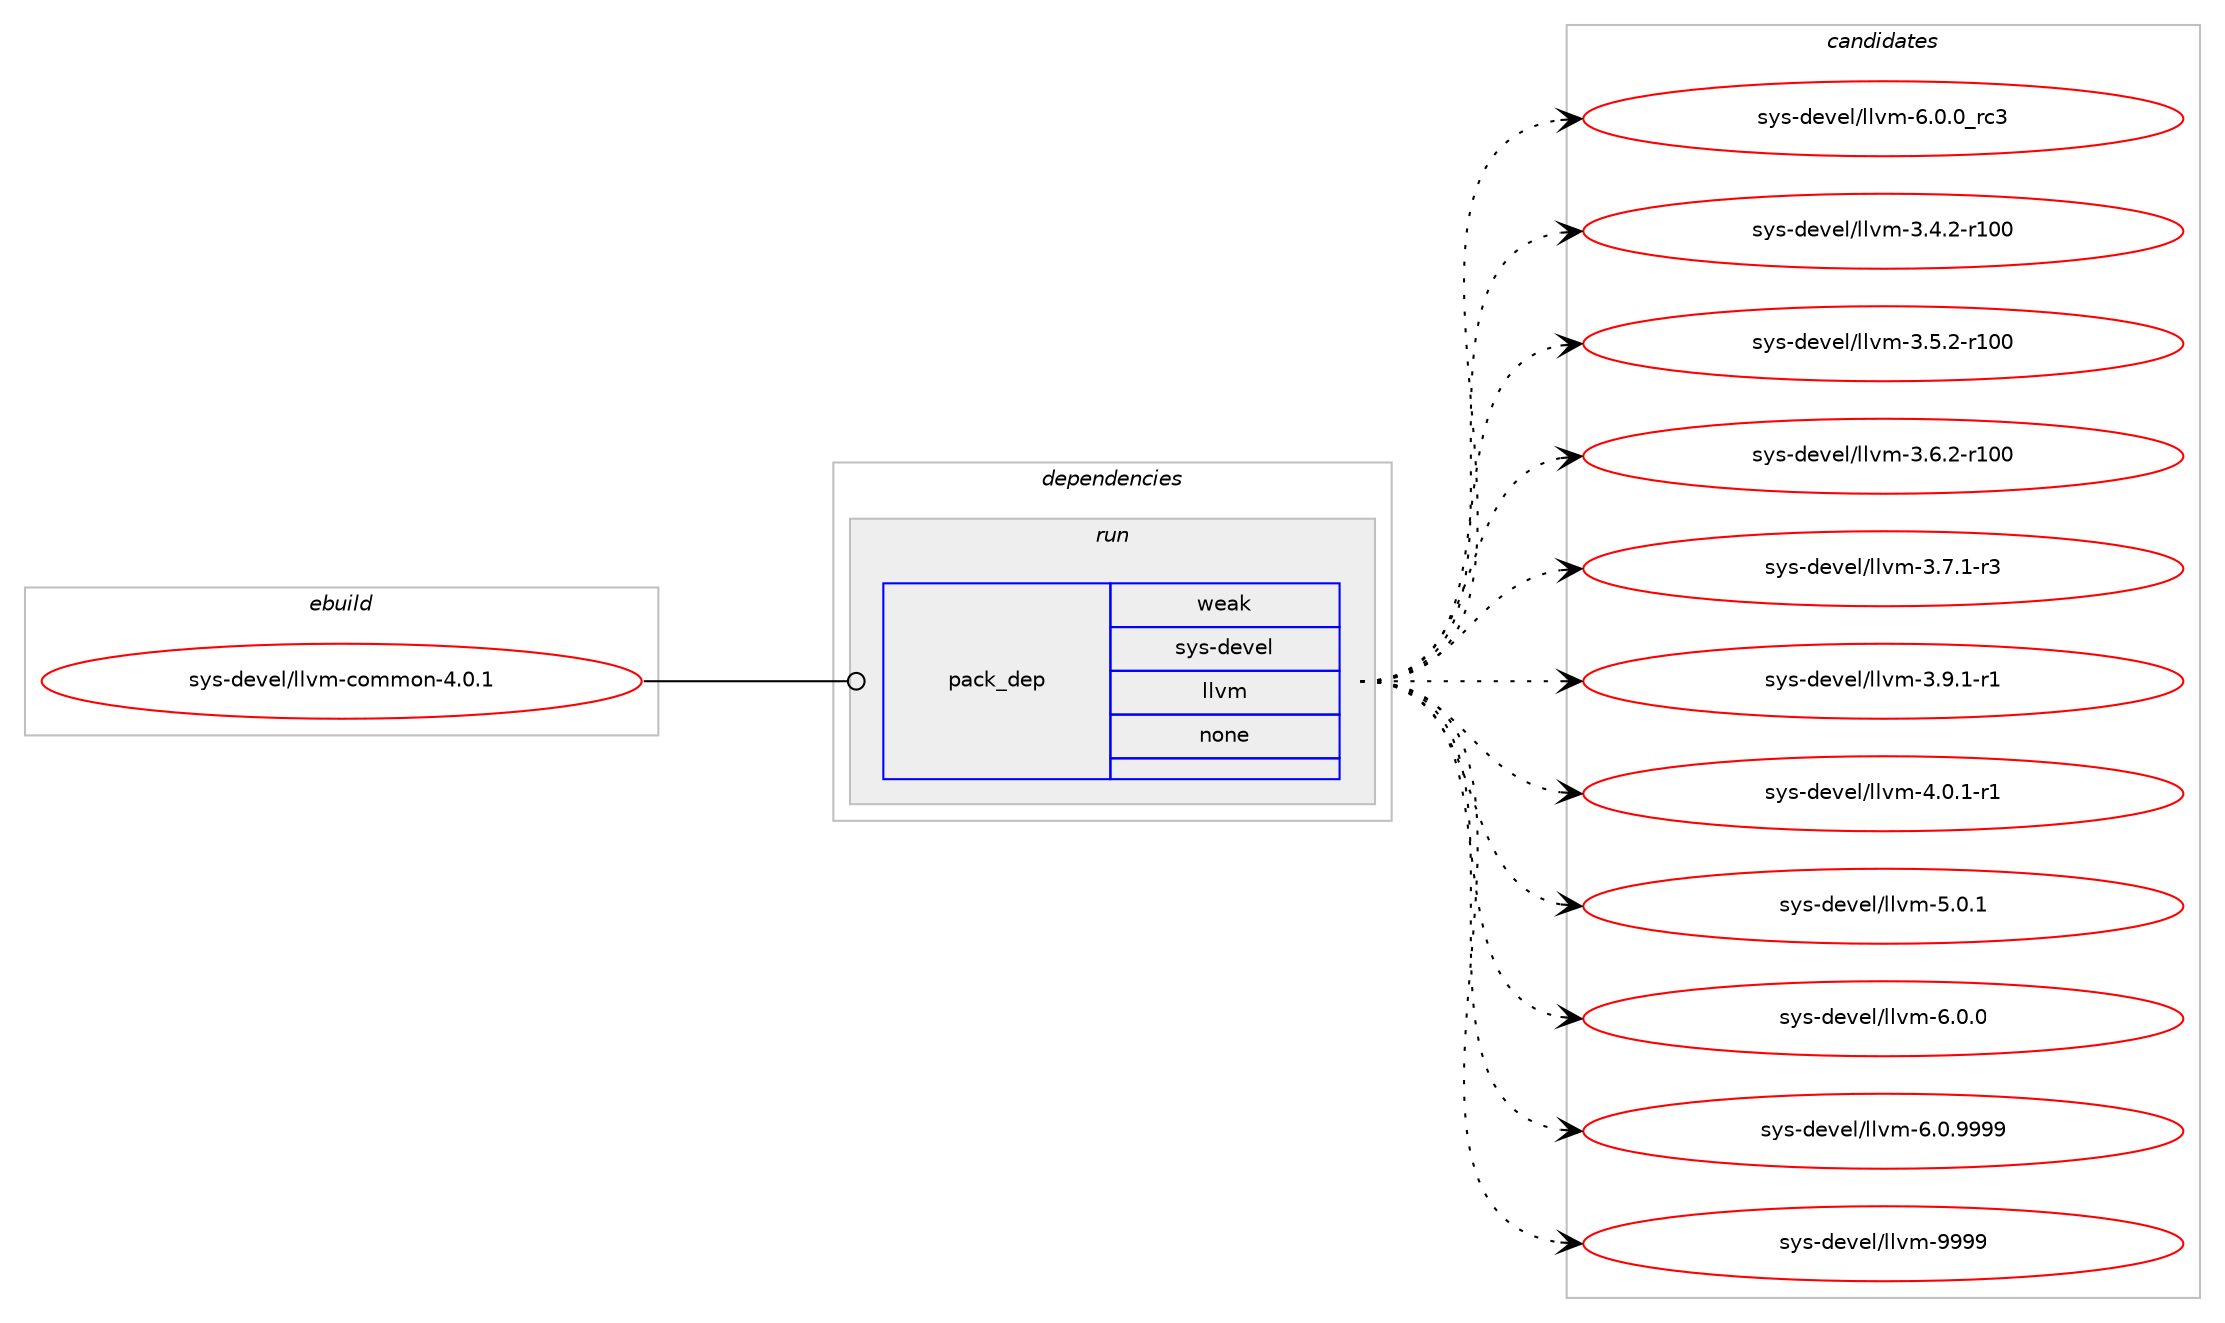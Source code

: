 digraph prolog {

# *************
# Graph options
# *************

newrank=true;
concentrate=true;
compound=true;
graph [rankdir=LR,fontname=Helvetica,fontsize=10,ranksep=1.5];#, ranksep=2.5, nodesep=0.2];
edge  [arrowhead=vee];
node  [fontname=Helvetica,fontsize=10];

# **********
# The ebuild
# **********

subgraph cluster_leftcol {
color=gray;
rank=same;
label=<<i>ebuild</i>>;
id [label="sys-devel/llvm-common-4.0.1", color=red, width=4, href="../sys-devel/llvm-common-4.0.1.svg"];
}

# ****************
# The dependencies
# ****************

subgraph cluster_midcol {
color=gray;
label=<<i>dependencies</i>>;
subgraph cluster_compile {
fillcolor="#eeeeee";
style=filled;
label=<<i>compile</i>>;
}
subgraph cluster_compileandrun {
fillcolor="#eeeeee";
style=filled;
label=<<i>compile and run</i>>;
}
subgraph cluster_run {
fillcolor="#eeeeee";
style=filled;
label=<<i>run</i>>;
subgraph pack5706 {
dependency6353 [label=<<TABLE BORDER="0" CELLBORDER="1" CELLSPACING="0" CELLPADDING="4" WIDTH="220"><TR><TD ROWSPAN="6" CELLPADDING="30">pack_dep</TD></TR><TR><TD WIDTH="110">weak</TD></TR><TR><TD>sys-devel</TD></TR><TR><TD>llvm</TD></TR><TR><TD>none</TD></TR><TR><TD></TD></TR></TABLE>>, shape=none, color=blue];
}
id:e -> dependency6353:w [weight=20,style="solid",arrowhead="odot"];
}
}

# **************
# The candidates
# **************

subgraph cluster_choices {
rank=same;
color=gray;
label=<<i>candidates</i>>;

subgraph choice5706 {
color=black;
nodesep=1;
choice1151211154510010111810110847108108118109455446484648951149951 [label="sys-devel/llvm-6.0.0_rc3", color=red, width=4,href="../sys-devel/llvm-6.0.0_rc3.svg"];
choice115121115451001011181011084710810811810945514652465045114494848 [label="sys-devel/llvm-3.4.2-r100", color=red, width=4,href="../sys-devel/llvm-3.4.2-r100.svg"];
choice115121115451001011181011084710810811810945514653465045114494848 [label="sys-devel/llvm-3.5.2-r100", color=red, width=4,href="../sys-devel/llvm-3.5.2-r100.svg"];
choice115121115451001011181011084710810811810945514654465045114494848 [label="sys-devel/llvm-3.6.2-r100", color=red, width=4,href="../sys-devel/llvm-3.6.2-r100.svg"];
choice11512111545100101118101108471081081181094551465546494511451 [label="sys-devel/llvm-3.7.1-r3", color=red, width=4,href="../sys-devel/llvm-3.7.1-r3.svg"];
choice11512111545100101118101108471081081181094551465746494511449 [label="sys-devel/llvm-3.9.1-r1", color=red, width=4,href="../sys-devel/llvm-3.9.1-r1.svg"];
choice11512111545100101118101108471081081181094552464846494511449 [label="sys-devel/llvm-4.0.1-r1", color=red, width=4,href="../sys-devel/llvm-4.0.1-r1.svg"];
choice1151211154510010111810110847108108118109455346484649 [label="sys-devel/llvm-5.0.1", color=red, width=4,href="../sys-devel/llvm-5.0.1.svg"];
choice1151211154510010111810110847108108118109455446484648 [label="sys-devel/llvm-6.0.0", color=red, width=4,href="../sys-devel/llvm-6.0.0.svg"];
choice1151211154510010111810110847108108118109455446484657575757 [label="sys-devel/llvm-6.0.9999", color=red, width=4,href="../sys-devel/llvm-6.0.9999.svg"];
choice11512111545100101118101108471081081181094557575757 [label="sys-devel/llvm-9999", color=red, width=4,href="../sys-devel/llvm-9999.svg"];
dependency6353:e -> choice1151211154510010111810110847108108118109455446484648951149951:w [style=dotted,weight="100"];
dependency6353:e -> choice115121115451001011181011084710810811810945514652465045114494848:w [style=dotted,weight="100"];
dependency6353:e -> choice115121115451001011181011084710810811810945514653465045114494848:w [style=dotted,weight="100"];
dependency6353:e -> choice115121115451001011181011084710810811810945514654465045114494848:w [style=dotted,weight="100"];
dependency6353:e -> choice11512111545100101118101108471081081181094551465546494511451:w [style=dotted,weight="100"];
dependency6353:e -> choice11512111545100101118101108471081081181094551465746494511449:w [style=dotted,weight="100"];
dependency6353:e -> choice11512111545100101118101108471081081181094552464846494511449:w [style=dotted,weight="100"];
dependency6353:e -> choice1151211154510010111810110847108108118109455346484649:w [style=dotted,weight="100"];
dependency6353:e -> choice1151211154510010111810110847108108118109455446484648:w [style=dotted,weight="100"];
dependency6353:e -> choice1151211154510010111810110847108108118109455446484657575757:w [style=dotted,weight="100"];
dependency6353:e -> choice11512111545100101118101108471081081181094557575757:w [style=dotted,weight="100"];
}
}

}
